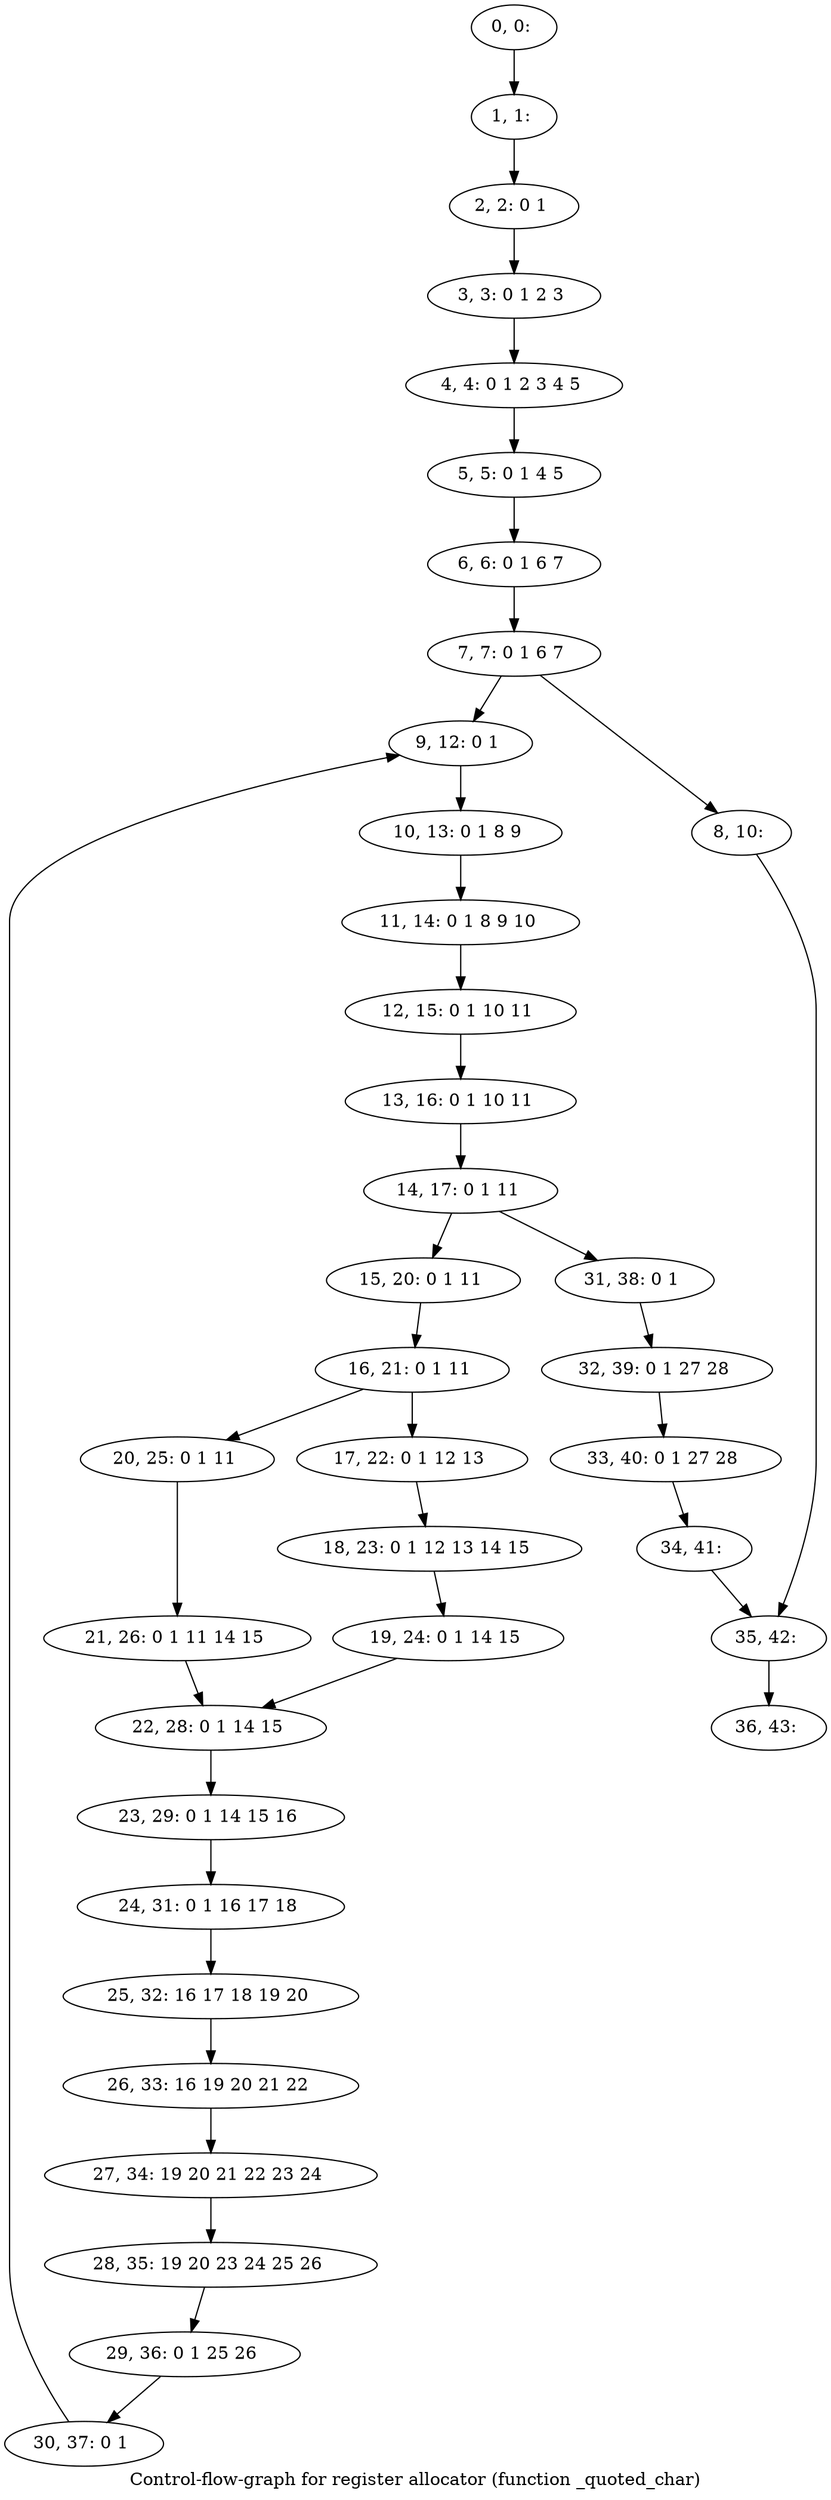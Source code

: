 digraph G {
graph [label="Control-flow-graph for register allocator (function _quoted_char)"]
0[label="0, 0: "];
1[label="1, 1: "];
2[label="2, 2: 0 1 "];
3[label="3, 3: 0 1 2 3 "];
4[label="4, 4: 0 1 2 3 4 5 "];
5[label="5, 5: 0 1 4 5 "];
6[label="6, 6: 0 1 6 7 "];
7[label="7, 7: 0 1 6 7 "];
8[label="8, 10: "];
9[label="9, 12: 0 1 "];
10[label="10, 13: 0 1 8 9 "];
11[label="11, 14: 0 1 8 9 10 "];
12[label="12, 15: 0 1 10 11 "];
13[label="13, 16: 0 1 10 11 "];
14[label="14, 17: 0 1 11 "];
15[label="15, 20: 0 1 11 "];
16[label="16, 21: 0 1 11 "];
17[label="17, 22: 0 1 12 13 "];
18[label="18, 23: 0 1 12 13 14 15 "];
19[label="19, 24: 0 1 14 15 "];
20[label="20, 25: 0 1 11 "];
21[label="21, 26: 0 1 11 14 15 "];
22[label="22, 28: 0 1 14 15 "];
23[label="23, 29: 0 1 14 15 16 "];
24[label="24, 31: 0 1 16 17 18 "];
25[label="25, 32: 16 17 18 19 20 "];
26[label="26, 33: 16 19 20 21 22 "];
27[label="27, 34: 19 20 21 22 23 24 "];
28[label="28, 35: 19 20 23 24 25 26 "];
29[label="29, 36: 0 1 25 26 "];
30[label="30, 37: 0 1 "];
31[label="31, 38: 0 1 "];
32[label="32, 39: 0 1 27 28 "];
33[label="33, 40: 0 1 27 28 "];
34[label="34, 41: "];
35[label="35, 42: "];
36[label="36, 43: "];
0->1 ;
1->2 ;
2->3 ;
3->4 ;
4->5 ;
5->6 ;
6->7 ;
7->8 ;
7->9 ;
8->35 ;
9->10 ;
10->11 ;
11->12 ;
12->13 ;
13->14 ;
14->15 ;
14->31 ;
15->16 ;
16->17 ;
16->20 ;
17->18 ;
18->19 ;
19->22 ;
20->21 ;
21->22 ;
22->23 ;
23->24 ;
24->25 ;
25->26 ;
26->27 ;
27->28 ;
28->29 ;
29->30 ;
30->9 ;
31->32 ;
32->33 ;
33->34 ;
34->35 ;
35->36 ;
}
